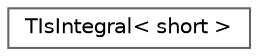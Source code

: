 digraph "Graphical Class Hierarchy"
{
 // INTERACTIVE_SVG=YES
 // LATEX_PDF_SIZE
  bgcolor="transparent";
  edge [fontname=Helvetica,fontsize=10,labelfontname=Helvetica,labelfontsize=10];
  node [fontname=Helvetica,fontsize=10,shape=box,height=0.2,width=0.4];
  rankdir="LR";
  Node0 [id="Node000000",label="TIsIntegral\< short \>",height=0.2,width=0.4,color="grey40", fillcolor="white", style="filled",URL="$d5/df1/structTIsIntegral_3_01short_01_4.html",tooltip=" "];
}
